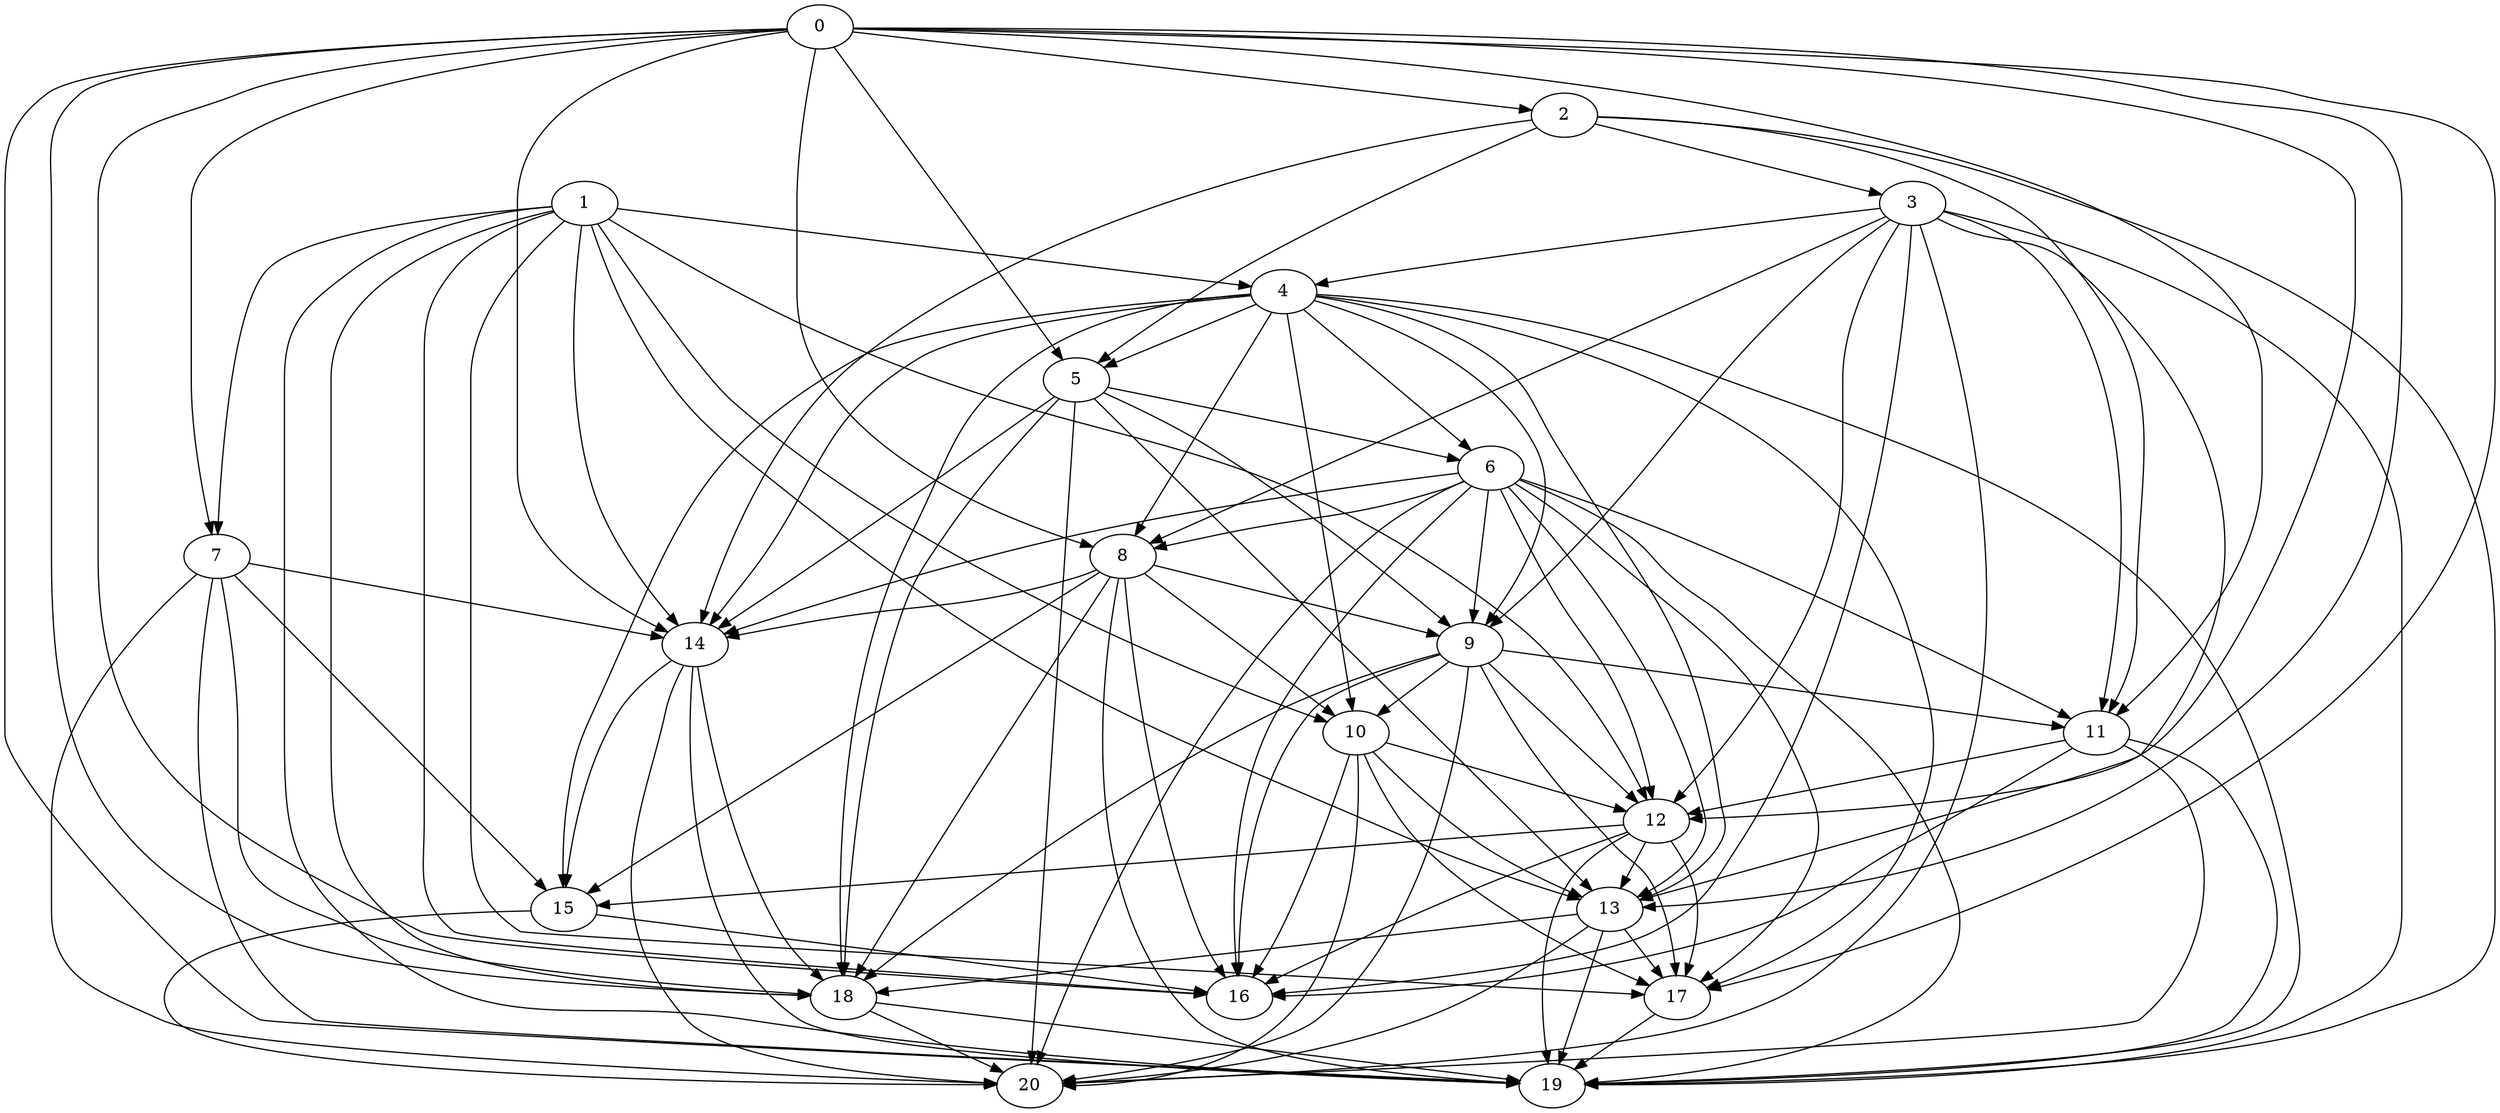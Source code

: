 digraph "Random_Nodes_21_Density_5.19_CCR_0.10_WeightType_Random_Heterogeneous-4-2" {
0 [Weight=144];
2 [Weight=433];
1 [Weight=240];
3 [Weight=96];
4 [Weight=336];
5 [Weight=336];
6 [Weight=384];
8 [Weight=433];
9 [Weight=336];
11 [Weight=433];
10 [Weight=384];
12 [Weight=288];
13 [Weight=481];
7 [Weight=192];
14 [Weight=336];
17 [Weight=481];
18 [Weight=384];
15 [Weight=192];
19 [Weight=384];
16 [Weight=288];
20 [Weight=96];
6 -> 12 [Weight=10];
11 -> 16 [Weight=4];
5 -> 13 [Weight=4];
10 -> 20 [Weight=5];
1 -> 16 [Weight=8];
15 -> 20 [Weight=10];
10 -> 17 [Weight=5];
1 -> 12 [Weight=8];
12 -> 13 [Weight=2];
13 -> 19 [Weight=8];
3 -> 13 [Weight=5];
8 -> 10 [Weight=9];
15 -> 16 [Weight=9];
6 -> 9 [Weight=5];
12 -> 15 [Weight=3];
4 -> 8 [Weight=3];
3 -> 11 [Weight=3];
0 -> 18 [Weight=6];
2 -> 11 [Weight=5];
8 -> 19 [Weight=3];
12 -> 17 [Weight=2];
9 -> 18 [Weight=2];
2 -> 14 [Weight=2];
6 -> 16 [Weight=7];
0 -> 8 [Weight=2];
9 -> 20 [Weight=5];
6 -> 14 [Weight=5];
5 -> 20 [Weight=9];
11 -> 12 [Weight=10];
0 -> 2 [Weight=8];
9 -> 10 [Weight=9];
4 -> 14 [Weight=3];
5 -> 6 [Weight=10];
9 -> 11 [Weight=6];
4 -> 15 [Weight=9];
17 -> 19 [Weight=6];
1 -> 19 [Weight=6];
10 -> 13 [Weight=8];
4 -> 17 [Weight=10];
6 -> 19 [Weight=5];
3 -> 16 [Weight=7];
8 -> 9 [Weight=7];
0 -> 19 [Weight=10];
0 -> 12 [Weight=5];
5 -> 18 [Weight=4];
14 -> 19 [Weight=4];
8 -> 16 [Weight=8];
4 -> 5 [Weight=5];
0 -> 7 [Weight=2];
5 -> 14 [Weight=9];
5 -> 9 [Weight=8];
11 -> 20 [Weight=6];
6 -> 17 [Weight=8];
18 -> 20 [Weight=10];
13 -> 18 [Weight=5];
13 -> 20 [Weight=8];
14 -> 15 [Weight=6];
13 -> 17 [Weight=8];
1 -> 7 [Weight=4];
0 -> 11 [Weight=7];
1 -> 17 [Weight=9];
14 -> 20 [Weight=6];
11 -> 19 [Weight=9];
4 -> 9 [Weight=2];
3 -> 8 [Weight=9];
9 -> 17 [Weight=6];
3 -> 20 [Weight=10];
1 -> 18 [Weight=8];
1 -> 10 [Weight=3];
14 -> 18 [Weight=2];
10 -> 12 [Weight=8];
4 -> 18 [Weight=5];
1 -> 13 [Weight=9];
4 -> 13 [Weight=5];
0 -> 13 [Weight=3];
8 -> 18 [Weight=10];
3 -> 12 [Weight=6];
1 -> 4 [Weight=9];
0 -> 16 [Weight=10];
4 -> 19 [Weight=4];
6 -> 13 [Weight=5];
8 -> 15 [Weight=5];
3 -> 9 [Weight=10];
6 -> 8 [Weight=7];
8 -> 14 [Weight=10];
9 -> 16 [Weight=3];
0 -> 5 [Weight=5];
2 -> 3 [Weight=3];
4 -> 10 [Weight=9];
3 -> 19 [Weight=9];
7 -> 18 [Weight=4];
9 -> 12 [Weight=5];
7 -> 20 [Weight=10];
18 -> 19 [Weight=9];
7 -> 19 [Weight=3];
6 -> 20 [Weight=5];
1 -> 14 [Weight=2];
2 -> 19 [Weight=7];
10 -> 16 [Weight=7];
6 -> 11 [Weight=5];
12 -> 19 [Weight=9];
7 -> 14 [Weight=3];
0 -> 17 [Weight=2];
7 -> 15 [Weight=2];
0 -> 14 [Weight=9];
2 -> 5 [Weight=6];
4 -> 6 [Weight=3];
12 -> 16 [Weight=2];
3 -> 4 [Weight=6];
}
